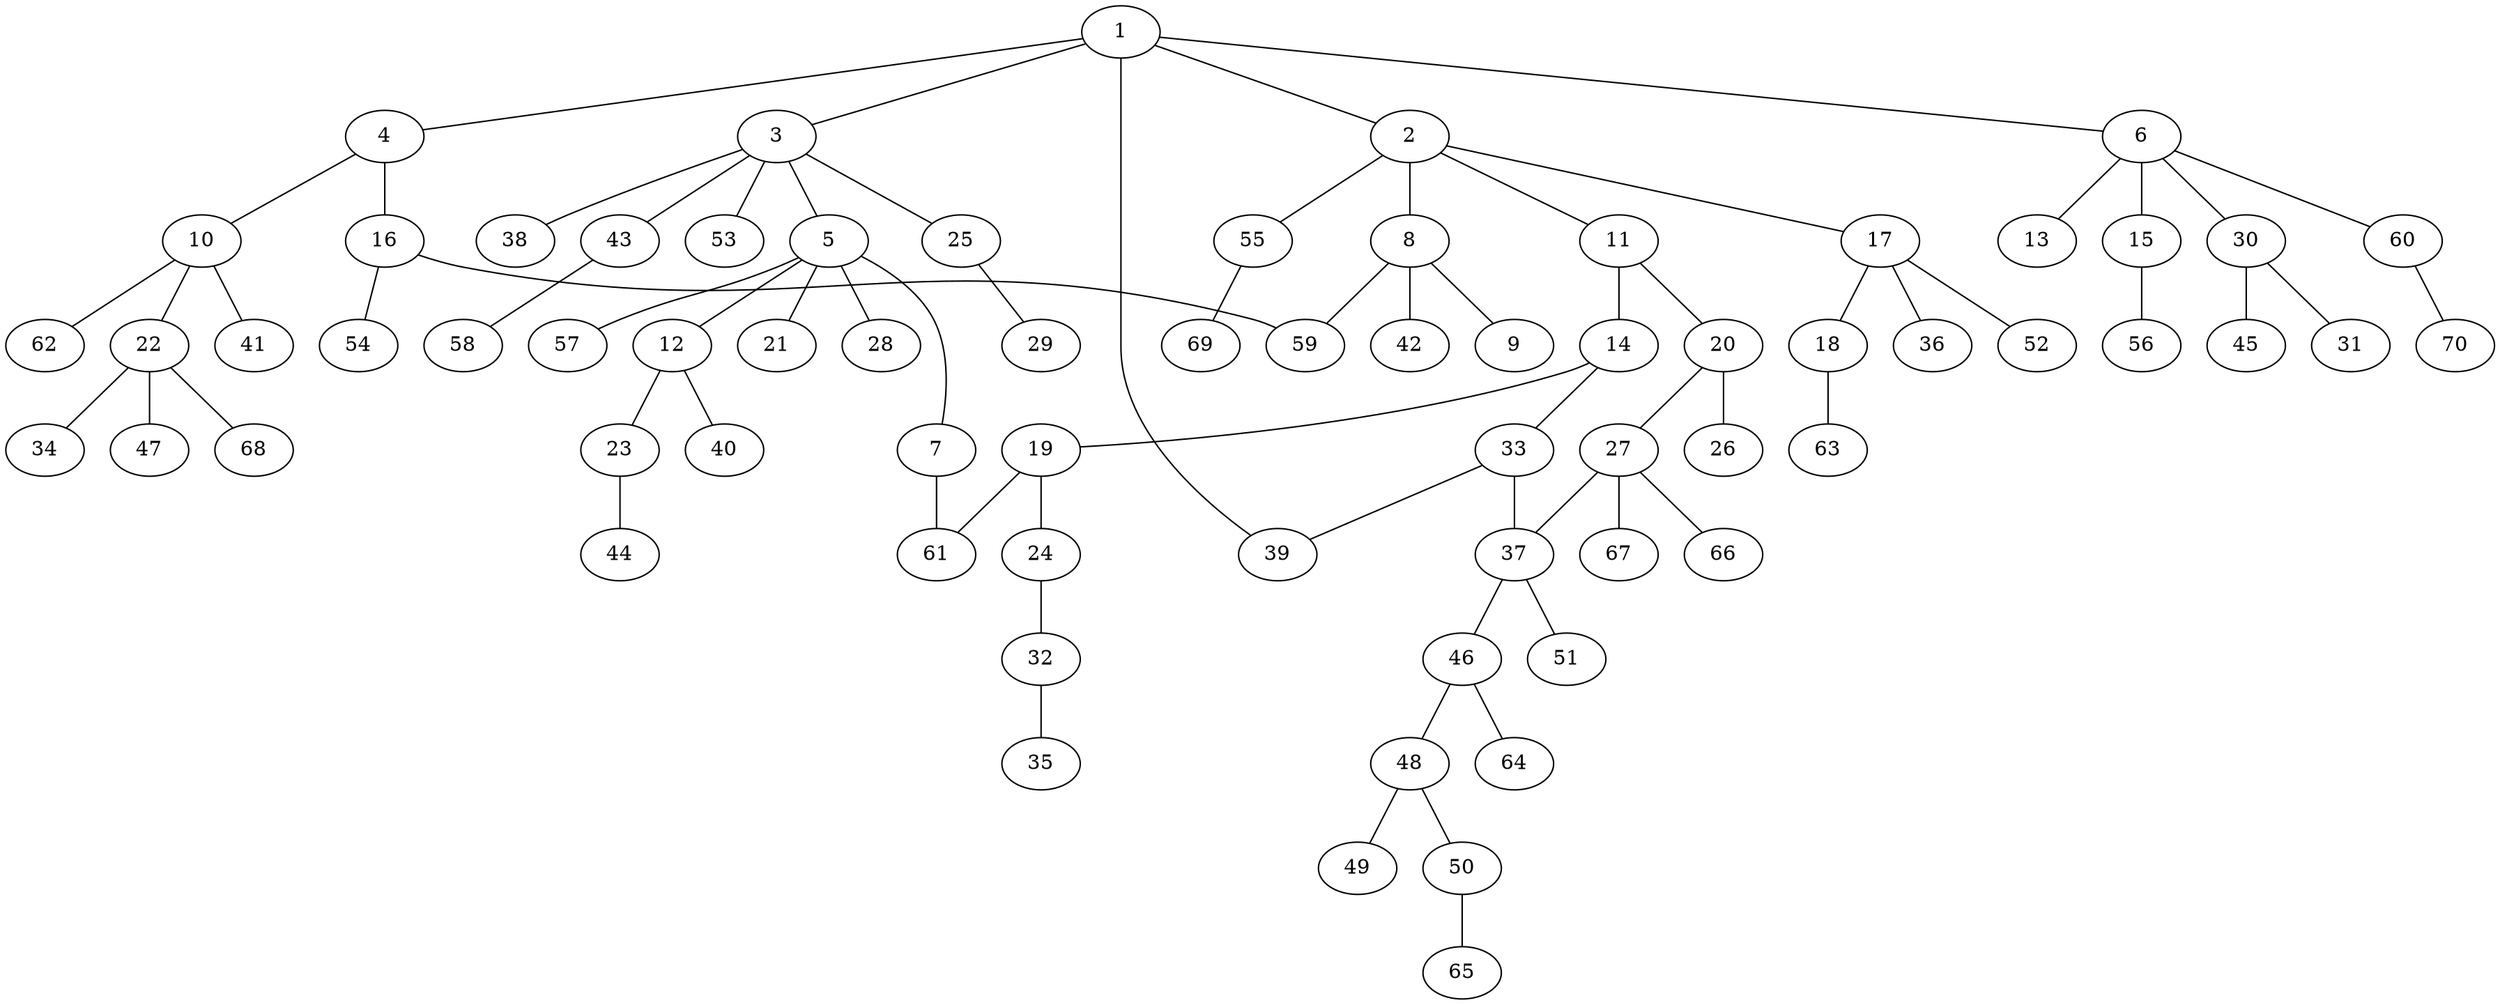 graph graphname {1--2
1--3
1--4
1--6
1--39
2--8
2--11
2--17
2--55
3--5
3--25
3--38
3--43
3--53
4--10
4--16
5--7
5--12
5--21
5--28
5--57
6--13
6--15
6--30
6--60
7--61
8--9
8--42
8--59
10--22
10--41
10--62
11--14
11--20
12--23
12--40
14--19
14--33
15--56
16--54
16--59
17--18
17--36
17--52
18--63
19--24
19--61
20--26
20--27
22--34
22--47
22--68
23--44
24--32
25--29
27--37
27--66
27--67
30--31
30--45
32--35
33--37
33--39
37--46
37--51
43--58
46--48
46--64
48--49
48--50
50--65
55--69
60--70
}